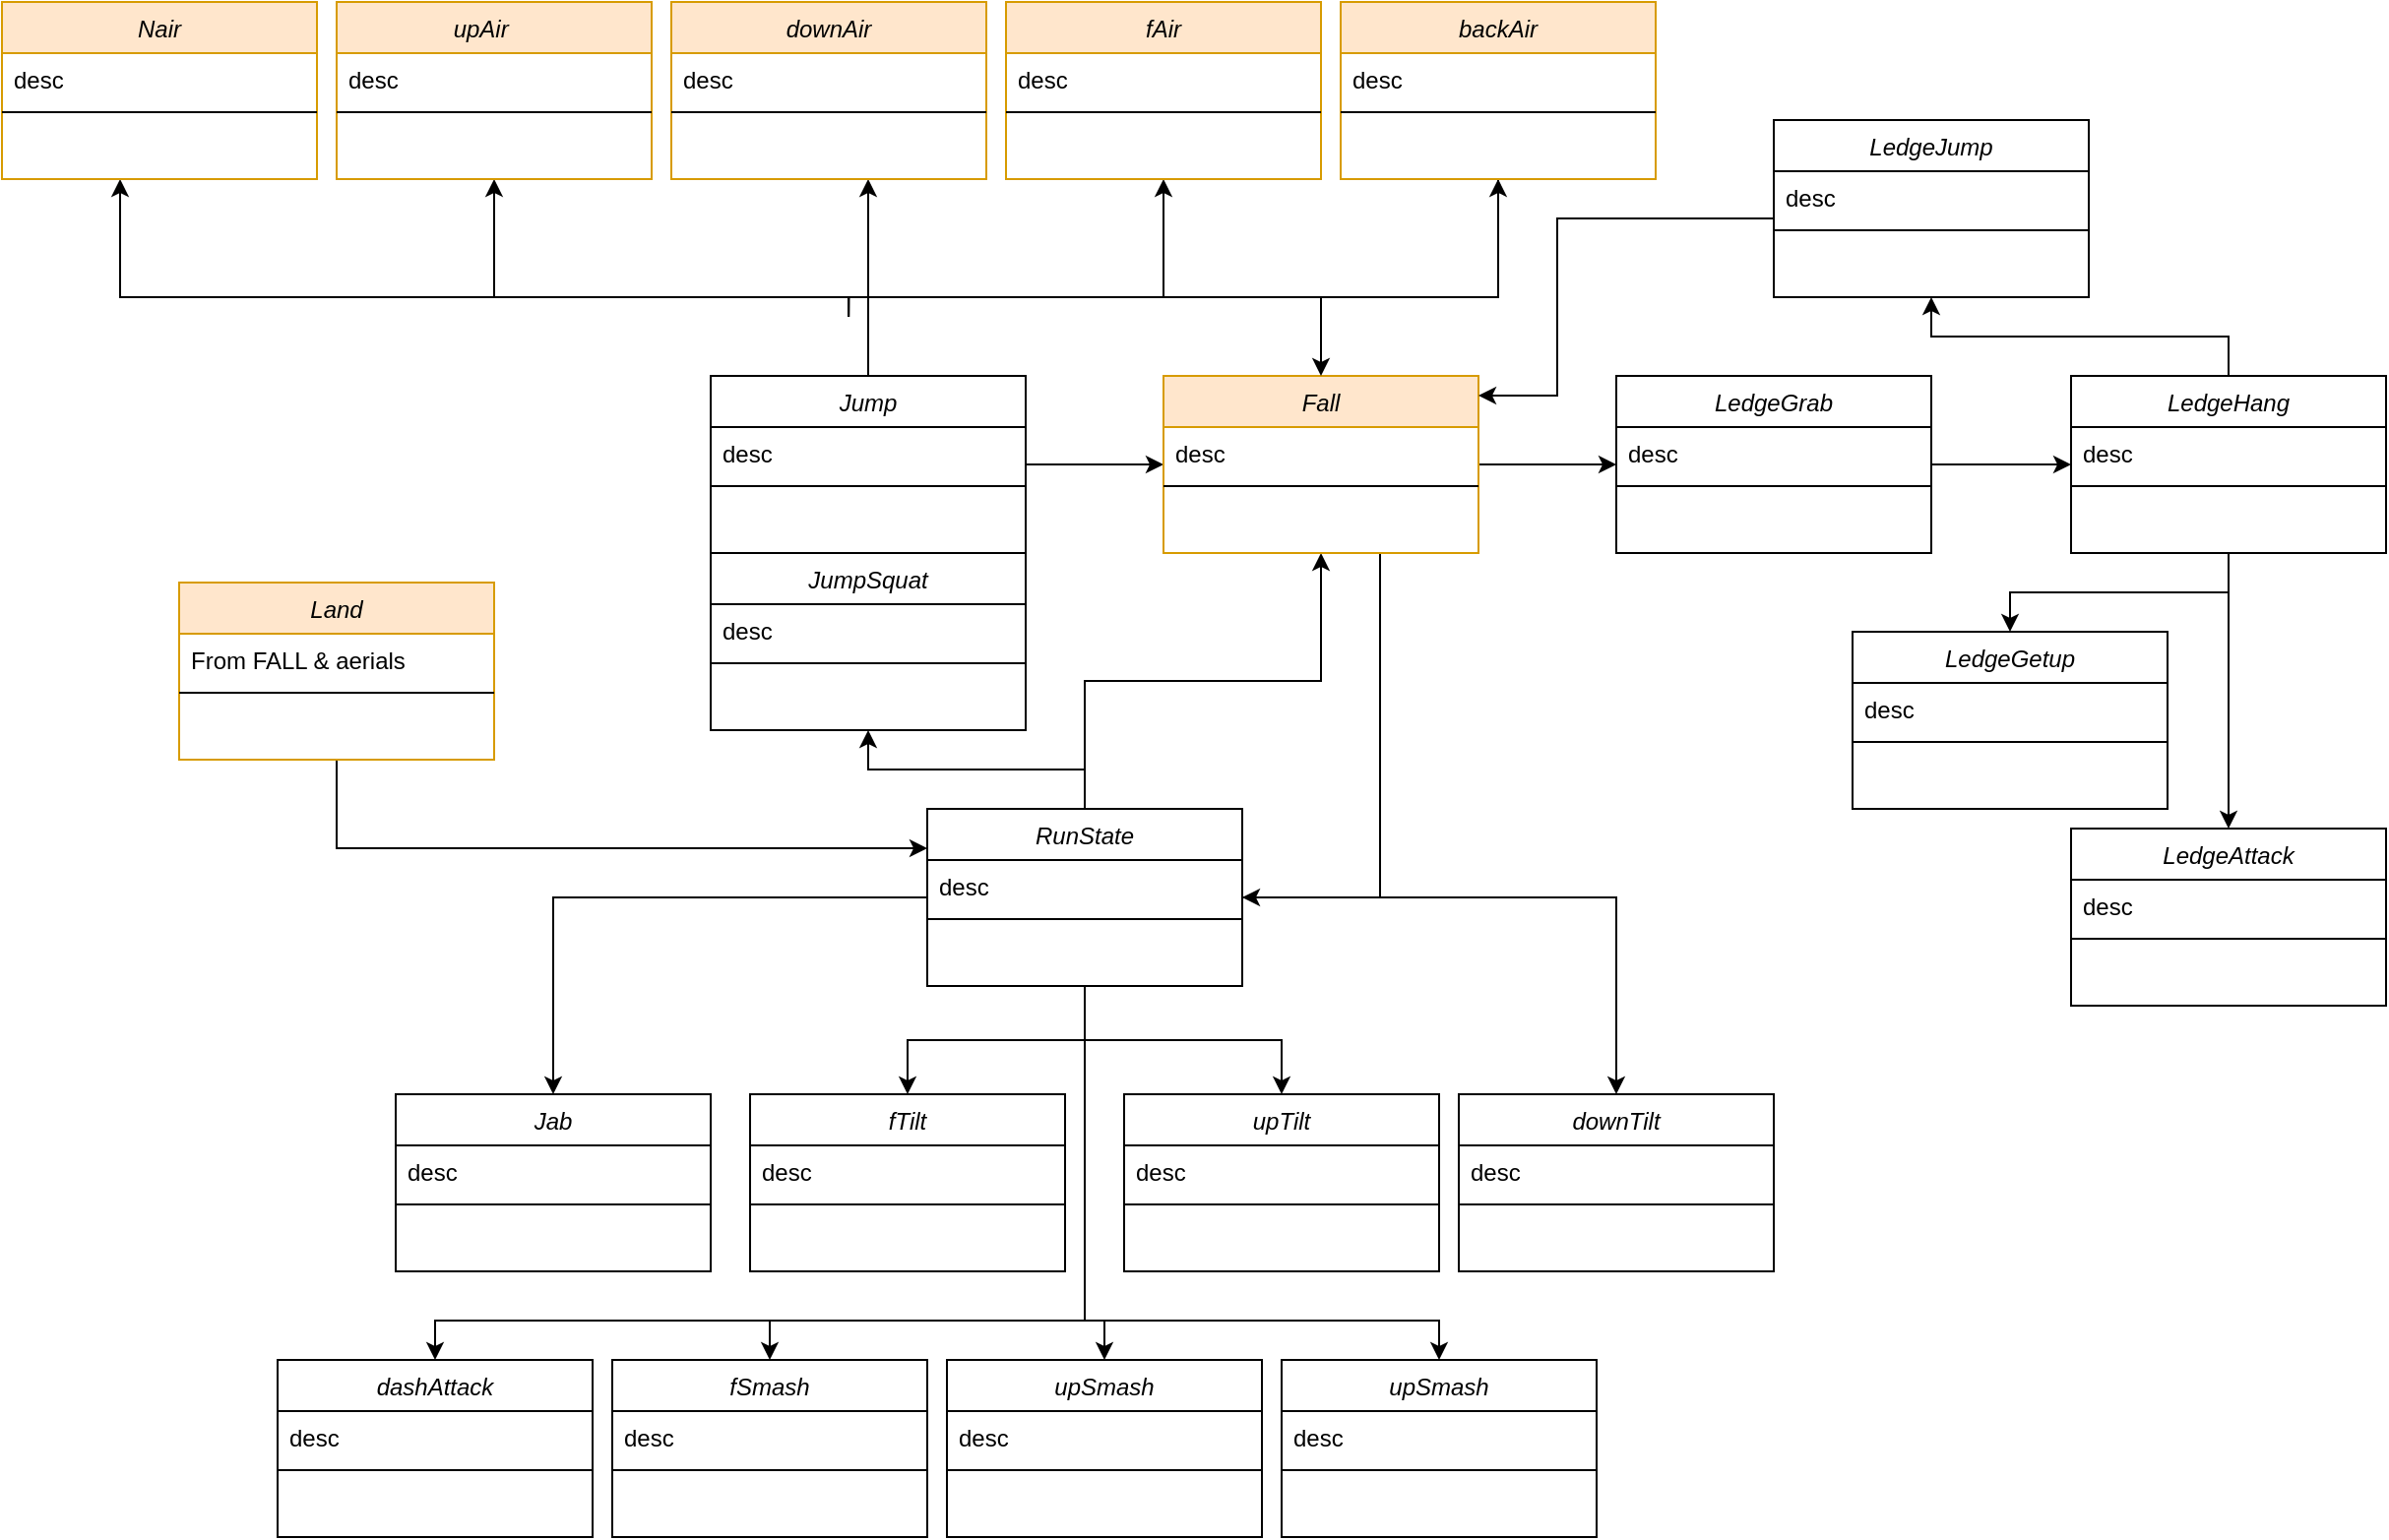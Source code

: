 <mxfile version="20.5.3" type="github"><diagram id="C5RBs43oDa-KdzZeNtuy" name="Page-1"><mxGraphModel dx="1344" dy="1504" grid="1" gridSize="10" guides="1" tooltips="1" connect="1" arrows="1" fold="1" page="1" pageScale="1" pageWidth="827" pageHeight="1169" math="0" shadow="0"><root><mxCell id="WIyWlLk6GJQsqaUBKTNV-0"/><mxCell id="WIyWlLk6GJQsqaUBKTNV-1" parent="WIyWlLk6GJQsqaUBKTNV-0"/><mxCell id="MvyR27XEEFRh4CW5bJ9f-8" style="edgeStyle=orthogonalEdgeStyle;rounded=0;orthogonalLoop=1;jettySize=auto;html=1;" edge="1" parent="WIyWlLk6GJQsqaUBKTNV-1" source="zkfFHV4jXpPFQw0GAbJ--0" target="MvyR27XEEFRh4CW5bJ9f-4"><mxGeometry relative="1" as="geometry"/></mxCell><mxCell id="MvyR27XEEFRh4CW5bJ9f-27" style="edgeStyle=orthogonalEdgeStyle;rounded=0;orthogonalLoop=1;jettySize=auto;html=1;" edge="1" parent="WIyWlLk6GJQsqaUBKTNV-1" source="zkfFHV4jXpPFQw0GAbJ--0" target="MvyR27XEEFRh4CW5bJ9f-24"><mxGeometry relative="1" as="geometry"/></mxCell><mxCell id="MvyR27XEEFRh4CW5bJ9f-31" style="edgeStyle=orthogonalEdgeStyle;rounded=0;orthogonalLoop=1;jettySize=auto;html=1;" edge="1" parent="WIyWlLk6GJQsqaUBKTNV-1" source="zkfFHV4jXpPFQw0GAbJ--0" target="MvyR27XEEFRh4CW5bJ9f-28"><mxGeometry relative="1" as="geometry"/></mxCell><mxCell id="MvyR27XEEFRh4CW5bJ9f-35" style="edgeStyle=orthogonalEdgeStyle;rounded=0;orthogonalLoop=1;jettySize=auto;html=1;" edge="1" parent="WIyWlLk6GJQsqaUBKTNV-1" source="zkfFHV4jXpPFQw0GAbJ--0" target="MvyR27XEEFRh4CW5bJ9f-32"><mxGeometry relative="1" as="geometry"/></mxCell><mxCell id="MvyR27XEEFRh4CW5bJ9f-39" style="edgeStyle=orthogonalEdgeStyle;rounded=0;orthogonalLoop=1;jettySize=auto;html=1;" edge="1" parent="WIyWlLk6GJQsqaUBKTNV-1" source="zkfFHV4jXpPFQw0GAbJ--0" target="MvyR27XEEFRh4CW5bJ9f-36"><mxGeometry relative="1" as="geometry"/></mxCell><mxCell id="MvyR27XEEFRh4CW5bJ9f-47" style="edgeStyle=orthogonalEdgeStyle;rounded=0;orthogonalLoop=1;jettySize=auto;html=1;" edge="1" parent="WIyWlLk6GJQsqaUBKTNV-1" source="zkfFHV4jXpPFQw0GAbJ--0" target="MvyR27XEEFRh4CW5bJ9f-44"><mxGeometry relative="1" as="geometry"><Array as="points"><mxPoint x="740" y="1030"/><mxPoint x="580" y="1030"/></Array></mxGeometry></mxCell><mxCell id="MvyR27XEEFRh4CW5bJ9f-52" style="edgeStyle=orthogonalEdgeStyle;rounded=0;orthogonalLoop=1;jettySize=auto;html=1;" edge="1" parent="WIyWlLk6GJQsqaUBKTNV-1" source="zkfFHV4jXpPFQw0GAbJ--0" target="MvyR27XEEFRh4CW5bJ9f-49"><mxGeometry relative="1" as="geometry"><Array as="points"><mxPoint x="740" y="1030"/><mxPoint x="750" y="1030"/></Array></mxGeometry></mxCell><mxCell id="MvyR27XEEFRh4CW5bJ9f-56" style="edgeStyle=orthogonalEdgeStyle;rounded=0;orthogonalLoop=1;jettySize=auto;html=1;" edge="1" parent="WIyWlLk6GJQsqaUBKTNV-1" source="zkfFHV4jXpPFQw0GAbJ--0" target="MvyR27XEEFRh4CW5bJ9f-53"><mxGeometry relative="1" as="geometry"><Array as="points"><mxPoint x="740" y="1030"/><mxPoint x="920" y="1030"/></Array></mxGeometry></mxCell><mxCell id="MvyR27XEEFRh4CW5bJ9f-60" style="edgeStyle=orthogonalEdgeStyle;rounded=0;orthogonalLoop=1;jettySize=auto;html=1;" edge="1" parent="WIyWlLk6GJQsqaUBKTNV-1" source="zkfFHV4jXpPFQw0GAbJ--0" target="MvyR27XEEFRh4CW5bJ9f-57"><mxGeometry relative="1" as="geometry"><Array as="points"><mxPoint x="740" y="1030"/><mxPoint x="410" y="1030"/></Array></mxGeometry></mxCell><mxCell id="MvyR27XEEFRh4CW5bJ9f-119" style="edgeStyle=orthogonalEdgeStyle;rounded=0;orthogonalLoop=1;jettySize=auto;html=1;" edge="1" parent="WIyWlLk6GJQsqaUBKTNV-1" source="zkfFHV4jXpPFQw0GAbJ--0" target="MvyR27XEEFRh4CW5bJ9f-116"><mxGeometry relative="1" as="geometry"/></mxCell><mxCell id="zkfFHV4jXpPFQw0GAbJ--0" value="RunState" style="swimlane;fontStyle=2;align=center;verticalAlign=top;childLayout=stackLayout;horizontal=1;startSize=26;horizontalStack=0;resizeParent=1;resizeLast=0;collapsible=1;marginBottom=0;rounded=0;shadow=0;strokeWidth=1;" parent="WIyWlLk6GJQsqaUBKTNV-1" vertex="1"><mxGeometry x="660" y="770" width="160" height="90" as="geometry"><mxRectangle x="230" y="140" width="160" height="26" as="alternateBounds"/></mxGeometry></mxCell><mxCell id="zkfFHV4jXpPFQw0GAbJ--1" value="desc" style="text;align=left;verticalAlign=top;spacingLeft=4;spacingRight=4;overflow=hidden;rotatable=0;points=[[0,0.5],[1,0.5]];portConstraint=eastwest;" parent="zkfFHV4jXpPFQw0GAbJ--0" vertex="1"><mxGeometry y="26" width="160" height="26" as="geometry"/></mxCell><mxCell id="zkfFHV4jXpPFQw0GAbJ--4" value="" style="line;html=1;strokeWidth=1;align=left;verticalAlign=middle;spacingTop=-1;spacingLeft=3;spacingRight=3;rotatable=0;labelPosition=right;points=[];portConstraint=eastwest;" parent="zkfFHV4jXpPFQw0GAbJ--0" vertex="1"><mxGeometry y="52" width="160" height="8" as="geometry"/></mxCell><mxCell id="MvyR27XEEFRh4CW5bJ9f-7" style="edgeStyle=orthogonalEdgeStyle;rounded=0;orthogonalLoop=1;jettySize=auto;html=1;" edge="1" parent="WIyWlLk6GJQsqaUBKTNV-1" source="MvyR27XEEFRh4CW5bJ9f-0" target="MvyR27XEEFRh4CW5bJ9f-4"><mxGeometry relative="1" as="geometry"/></mxCell><mxCell id="MvyR27XEEFRh4CW5bJ9f-98" style="edgeStyle=orthogonalEdgeStyle;rounded=0;orthogonalLoop=1;jettySize=auto;html=1;" edge="1" parent="WIyWlLk6GJQsqaUBKTNV-1" source="MvyR27XEEFRh4CW5bJ9f-0" target="MvyR27XEEFRh4CW5bJ9f-70"><mxGeometry relative="1" as="geometry"><Array as="points"><mxPoint x="630" y="380"/><mxPoint x="630" y="380"/></Array></mxGeometry></mxCell><mxCell id="MvyR27XEEFRh4CW5bJ9f-0" value="Jump" style="swimlane;fontStyle=2;align=center;verticalAlign=top;childLayout=stackLayout;horizontal=1;startSize=26;horizontalStack=0;resizeParent=1;resizeLast=0;collapsible=1;marginBottom=0;rounded=0;shadow=0;strokeWidth=1;" vertex="1" parent="WIyWlLk6GJQsqaUBKTNV-1"><mxGeometry x="550" y="550" width="160" height="90" as="geometry"><mxRectangle x="230" y="140" width="160" height="26" as="alternateBounds"/></mxGeometry></mxCell><mxCell id="MvyR27XEEFRh4CW5bJ9f-1" value="desc" style="text;align=left;verticalAlign=top;spacingLeft=4;spacingRight=4;overflow=hidden;rotatable=0;points=[[0,0.5],[1,0.5]];portConstraint=eastwest;" vertex="1" parent="MvyR27XEEFRh4CW5bJ9f-0"><mxGeometry y="26" width="160" height="26" as="geometry"/></mxCell><mxCell id="MvyR27XEEFRh4CW5bJ9f-2" value="" style="line;html=1;strokeWidth=1;align=left;verticalAlign=middle;spacingTop=-1;spacingLeft=3;spacingRight=3;rotatable=0;labelPosition=right;points=[];portConstraint=eastwest;" vertex="1" parent="MvyR27XEEFRh4CW5bJ9f-0"><mxGeometry y="52" width="160" height="8" as="geometry"/></mxCell><mxCell id="MvyR27XEEFRh4CW5bJ9f-15" style="edgeStyle=orthogonalEdgeStyle;rounded=0;orthogonalLoop=1;jettySize=auto;html=1;" edge="1" parent="WIyWlLk6GJQsqaUBKTNV-1" source="MvyR27XEEFRh4CW5bJ9f-4" target="zkfFHV4jXpPFQw0GAbJ--0"><mxGeometry relative="1" as="geometry"><Array as="points"><mxPoint x="890" y="815"/></Array></mxGeometry></mxCell><mxCell id="MvyR27XEEFRh4CW5bJ9f-23" style="edgeStyle=orthogonalEdgeStyle;rounded=0;orthogonalLoop=1;jettySize=auto;html=1;" edge="1" parent="WIyWlLk6GJQsqaUBKTNV-1" source="MvyR27XEEFRh4CW5bJ9f-4" target="MvyR27XEEFRh4CW5bJ9f-20"><mxGeometry relative="1" as="geometry"/></mxCell><mxCell id="MvyR27XEEFRh4CW5bJ9f-4" value="Fall&#10;" style="swimlane;fontStyle=2;align=center;verticalAlign=top;childLayout=stackLayout;horizontal=1;startSize=26;horizontalStack=0;resizeParent=1;resizeLast=0;collapsible=1;marginBottom=0;rounded=0;shadow=0;strokeWidth=1;fillColor=#ffe6cc;strokeColor=#d79b00;" vertex="1" parent="WIyWlLk6GJQsqaUBKTNV-1"><mxGeometry x="780" y="550" width="160" height="90" as="geometry"><mxRectangle x="230" y="140" width="160" height="26" as="alternateBounds"/></mxGeometry></mxCell><mxCell id="MvyR27XEEFRh4CW5bJ9f-5" value="desc" style="text;align=left;verticalAlign=top;spacingLeft=4;spacingRight=4;overflow=hidden;rotatable=0;points=[[0,0.5],[1,0.5]];portConstraint=eastwest;" vertex="1" parent="MvyR27XEEFRh4CW5bJ9f-4"><mxGeometry y="26" width="160" height="26" as="geometry"/></mxCell><mxCell id="MvyR27XEEFRh4CW5bJ9f-6" value="" style="line;html=1;strokeWidth=1;align=left;verticalAlign=middle;spacingTop=-1;spacingLeft=3;spacingRight=3;rotatable=0;labelPosition=right;points=[];portConstraint=eastwest;" vertex="1" parent="MvyR27XEEFRh4CW5bJ9f-4"><mxGeometry y="52" width="160" height="8" as="geometry"/></mxCell><mxCell id="MvyR27XEEFRh4CW5bJ9f-13" style="edgeStyle=orthogonalEdgeStyle;rounded=0;orthogonalLoop=1;jettySize=auto;html=1;exitX=0.5;exitY=1;exitDx=0;exitDy=0;" edge="1" parent="WIyWlLk6GJQsqaUBKTNV-1" source="MvyR27XEEFRh4CW5bJ9f-76" target="MvyR27XEEFRh4CW5bJ9f-4"><mxGeometry relative="1" as="geometry"><mxPoint x="860" y="380" as="sourcePoint"/><Array as="points"><mxPoint x="950" y="510"/><mxPoint x="860" y="510"/></Array></mxGeometry></mxCell><mxCell id="MvyR27XEEFRh4CW5bJ9f-64" style="edgeStyle=orthogonalEdgeStyle;rounded=0;orthogonalLoop=1;jettySize=auto;html=1;" edge="1" parent="WIyWlLk6GJQsqaUBKTNV-1" target="MvyR27XEEFRh4CW5bJ9f-61"><mxGeometry relative="1" as="geometry"><mxPoint x="620.059" y="520" as="sourcePoint"/><Array as="points"><mxPoint x="620" y="510"/><mxPoint x="250" y="510"/></Array></mxGeometry></mxCell><mxCell id="MvyR27XEEFRh4CW5bJ9f-69" style="edgeStyle=orthogonalEdgeStyle;rounded=0;orthogonalLoop=1;jettySize=auto;html=1;" edge="1" parent="WIyWlLk6GJQsqaUBKTNV-1" target="MvyR27XEEFRh4CW5bJ9f-66"><mxGeometry relative="1" as="geometry"><mxPoint x="620.059" y="520" as="sourcePoint"/><Array as="points"><mxPoint x="620" y="510"/><mxPoint x="440" y="510"/></Array></mxGeometry></mxCell><mxCell id="MvyR27XEEFRh4CW5bJ9f-80" style="edgeStyle=orthogonalEdgeStyle;rounded=0;orthogonalLoop=1;jettySize=auto;html=1;" edge="1" parent="WIyWlLk6GJQsqaUBKTNV-1" target="MvyR27XEEFRh4CW5bJ9f-73"><mxGeometry relative="1" as="geometry"><mxPoint x="620.059" y="520" as="sourcePoint"/><Array as="points"><mxPoint x="620" y="510"/><mxPoint x="780" y="510"/></Array></mxGeometry></mxCell><mxCell id="MvyR27XEEFRh4CW5bJ9f-82" style="edgeStyle=orthogonalEdgeStyle;rounded=0;orthogonalLoop=1;jettySize=auto;html=1;" edge="1" parent="WIyWlLk6GJQsqaUBKTNV-1" source="MvyR27XEEFRh4CW5bJ9f-0" target="MvyR27XEEFRh4CW5bJ9f-76"><mxGeometry relative="1" as="geometry"><mxPoint x="630.059" y="390" as="sourcePoint"/><Array as="points"><mxPoint x="630" y="510"/><mxPoint x="950" y="510"/></Array></mxGeometry></mxCell><mxCell id="MvyR27XEEFRh4CW5bJ9f-102" style="edgeStyle=orthogonalEdgeStyle;rounded=0;orthogonalLoop=1;jettySize=auto;html=1;" edge="1" parent="WIyWlLk6GJQsqaUBKTNV-1" source="MvyR27XEEFRh4CW5bJ9f-20" target="MvyR27XEEFRh4CW5bJ9f-99"><mxGeometry relative="1" as="geometry"/></mxCell><mxCell id="MvyR27XEEFRh4CW5bJ9f-20" value="LedgeGrab" style="swimlane;fontStyle=2;align=center;verticalAlign=top;childLayout=stackLayout;horizontal=1;startSize=26;horizontalStack=0;resizeParent=1;resizeLast=0;collapsible=1;marginBottom=0;rounded=0;shadow=0;strokeWidth=1;" vertex="1" parent="WIyWlLk6GJQsqaUBKTNV-1"><mxGeometry x="1010" y="550" width="160" height="90" as="geometry"><mxRectangle x="740" y="190" width="160" height="26" as="alternateBounds"/></mxGeometry></mxCell><mxCell id="MvyR27XEEFRh4CW5bJ9f-21" value="desc" style="text;align=left;verticalAlign=top;spacingLeft=4;spacingRight=4;overflow=hidden;rotatable=0;points=[[0,0.5],[1,0.5]];portConstraint=eastwest;" vertex="1" parent="MvyR27XEEFRh4CW5bJ9f-20"><mxGeometry y="26" width="160" height="26" as="geometry"/></mxCell><mxCell id="MvyR27XEEFRh4CW5bJ9f-22" value="" style="line;html=1;strokeWidth=1;align=left;verticalAlign=middle;spacingTop=-1;spacingLeft=3;spacingRight=3;rotatable=0;labelPosition=right;points=[];portConstraint=eastwest;" vertex="1" parent="MvyR27XEEFRh4CW5bJ9f-20"><mxGeometry y="52" width="160" height="8" as="geometry"/></mxCell><mxCell id="MvyR27XEEFRh4CW5bJ9f-24" value="Jab" style="swimlane;fontStyle=2;align=center;verticalAlign=top;childLayout=stackLayout;horizontal=1;startSize=26;horizontalStack=0;resizeParent=1;resizeLast=0;collapsible=1;marginBottom=0;rounded=0;shadow=0;strokeWidth=1;" vertex="1" parent="WIyWlLk6GJQsqaUBKTNV-1"><mxGeometry x="390" y="915" width="160" height="90" as="geometry"><mxRectangle x="230" y="140" width="160" height="26" as="alternateBounds"/></mxGeometry></mxCell><mxCell id="MvyR27XEEFRh4CW5bJ9f-25" value="desc" style="text;align=left;verticalAlign=top;spacingLeft=4;spacingRight=4;overflow=hidden;rotatable=0;points=[[0,0.5],[1,0.5]];portConstraint=eastwest;" vertex="1" parent="MvyR27XEEFRh4CW5bJ9f-24"><mxGeometry y="26" width="160" height="26" as="geometry"/></mxCell><mxCell id="MvyR27XEEFRh4CW5bJ9f-26" value="" style="line;html=1;strokeWidth=1;align=left;verticalAlign=middle;spacingTop=-1;spacingLeft=3;spacingRight=3;rotatable=0;labelPosition=right;points=[];portConstraint=eastwest;" vertex="1" parent="MvyR27XEEFRh4CW5bJ9f-24"><mxGeometry y="52" width="160" height="8" as="geometry"/></mxCell><mxCell id="MvyR27XEEFRh4CW5bJ9f-28" value="fTilt" style="swimlane;fontStyle=2;align=center;verticalAlign=top;childLayout=stackLayout;horizontal=1;startSize=26;horizontalStack=0;resizeParent=1;resizeLast=0;collapsible=1;marginBottom=0;rounded=0;shadow=0;strokeWidth=1;" vertex="1" parent="WIyWlLk6GJQsqaUBKTNV-1"><mxGeometry x="570" y="915" width="160" height="90" as="geometry"><mxRectangle x="230" y="140" width="160" height="26" as="alternateBounds"/></mxGeometry></mxCell><mxCell id="MvyR27XEEFRh4CW5bJ9f-29" value="desc" style="text;align=left;verticalAlign=top;spacingLeft=4;spacingRight=4;overflow=hidden;rotatable=0;points=[[0,0.5],[1,0.5]];portConstraint=eastwest;" vertex="1" parent="MvyR27XEEFRh4CW5bJ9f-28"><mxGeometry y="26" width="160" height="26" as="geometry"/></mxCell><mxCell id="MvyR27XEEFRh4CW5bJ9f-30" value="" style="line;html=1;strokeWidth=1;align=left;verticalAlign=middle;spacingTop=-1;spacingLeft=3;spacingRight=3;rotatable=0;labelPosition=right;points=[];portConstraint=eastwest;" vertex="1" parent="MvyR27XEEFRh4CW5bJ9f-28"><mxGeometry y="52" width="160" height="8" as="geometry"/></mxCell><mxCell id="MvyR27XEEFRh4CW5bJ9f-32" value="upTilt" style="swimlane;fontStyle=2;align=center;verticalAlign=top;childLayout=stackLayout;horizontal=1;startSize=26;horizontalStack=0;resizeParent=1;resizeLast=0;collapsible=1;marginBottom=0;rounded=0;shadow=0;strokeWidth=1;" vertex="1" parent="WIyWlLk6GJQsqaUBKTNV-1"><mxGeometry x="760" y="915" width="160" height="90" as="geometry"><mxRectangle x="230" y="140" width="160" height="26" as="alternateBounds"/></mxGeometry></mxCell><mxCell id="MvyR27XEEFRh4CW5bJ9f-33" value="desc" style="text;align=left;verticalAlign=top;spacingLeft=4;spacingRight=4;overflow=hidden;rotatable=0;points=[[0,0.5],[1,0.5]];portConstraint=eastwest;" vertex="1" parent="MvyR27XEEFRh4CW5bJ9f-32"><mxGeometry y="26" width="160" height="26" as="geometry"/></mxCell><mxCell id="MvyR27XEEFRh4CW5bJ9f-34" value="" style="line;html=1;strokeWidth=1;align=left;verticalAlign=middle;spacingTop=-1;spacingLeft=3;spacingRight=3;rotatable=0;labelPosition=right;points=[];portConstraint=eastwest;" vertex="1" parent="MvyR27XEEFRh4CW5bJ9f-32"><mxGeometry y="52" width="160" height="8" as="geometry"/></mxCell><mxCell id="MvyR27XEEFRh4CW5bJ9f-36" value="downTilt" style="swimlane;fontStyle=2;align=center;verticalAlign=top;childLayout=stackLayout;horizontal=1;startSize=26;horizontalStack=0;resizeParent=1;resizeLast=0;collapsible=1;marginBottom=0;rounded=0;shadow=0;strokeWidth=1;" vertex="1" parent="WIyWlLk6GJQsqaUBKTNV-1"><mxGeometry x="930" y="915" width="160" height="90" as="geometry"><mxRectangle x="230" y="140" width="160" height="26" as="alternateBounds"/></mxGeometry></mxCell><mxCell id="MvyR27XEEFRh4CW5bJ9f-37" value="desc" style="text;align=left;verticalAlign=top;spacingLeft=4;spacingRight=4;overflow=hidden;rotatable=0;points=[[0,0.5],[1,0.5]];portConstraint=eastwest;" vertex="1" parent="MvyR27XEEFRh4CW5bJ9f-36"><mxGeometry y="26" width="160" height="26" as="geometry"/></mxCell><mxCell id="MvyR27XEEFRh4CW5bJ9f-38" value="" style="line;html=1;strokeWidth=1;align=left;verticalAlign=middle;spacingTop=-1;spacingLeft=3;spacingRight=3;rotatable=0;labelPosition=right;points=[];portConstraint=eastwest;" vertex="1" parent="MvyR27XEEFRh4CW5bJ9f-36"><mxGeometry y="52" width="160" height="8" as="geometry"/></mxCell><mxCell id="MvyR27XEEFRh4CW5bJ9f-44" value="fSmash" style="swimlane;fontStyle=2;align=center;verticalAlign=top;childLayout=stackLayout;horizontal=1;startSize=26;horizontalStack=0;resizeParent=1;resizeLast=0;collapsible=1;marginBottom=0;rounded=0;shadow=0;strokeWidth=1;" vertex="1" parent="WIyWlLk6GJQsqaUBKTNV-1"><mxGeometry x="500" y="1050" width="160" height="90" as="geometry"><mxRectangle x="230" y="140" width="160" height="26" as="alternateBounds"/></mxGeometry></mxCell><mxCell id="MvyR27XEEFRh4CW5bJ9f-45" value="desc" style="text;align=left;verticalAlign=top;spacingLeft=4;spacingRight=4;overflow=hidden;rotatable=0;points=[[0,0.5],[1,0.5]];portConstraint=eastwest;" vertex="1" parent="MvyR27XEEFRh4CW5bJ9f-44"><mxGeometry y="26" width="160" height="26" as="geometry"/></mxCell><mxCell id="MvyR27XEEFRh4CW5bJ9f-46" value="" style="line;html=1;strokeWidth=1;align=left;verticalAlign=middle;spacingTop=-1;spacingLeft=3;spacingRight=3;rotatable=0;labelPosition=right;points=[];portConstraint=eastwest;" vertex="1" parent="MvyR27XEEFRh4CW5bJ9f-44"><mxGeometry y="52" width="160" height="8" as="geometry"/></mxCell><mxCell id="MvyR27XEEFRh4CW5bJ9f-49" value="upSmash" style="swimlane;fontStyle=2;align=center;verticalAlign=top;childLayout=stackLayout;horizontal=1;startSize=26;horizontalStack=0;resizeParent=1;resizeLast=0;collapsible=1;marginBottom=0;rounded=0;shadow=0;strokeWidth=1;" vertex="1" parent="WIyWlLk6GJQsqaUBKTNV-1"><mxGeometry x="670" y="1050" width="160" height="90" as="geometry"><mxRectangle x="230" y="140" width="160" height="26" as="alternateBounds"/></mxGeometry></mxCell><mxCell id="MvyR27XEEFRh4CW5bJ9f-50" value="desc" style="text;align=left;verticalAlign=top;spacingLeft=4;spacingRight=4;overflow=hidden;rotatable=0;points=[[0,0.5],[1,0.5]];portConstraint=eastwest;" vertex="1" parent="MvyR27XEEFRh4CW5bJ9f-49"><mxGeometry y="26" width="160" height="26" as="geometry"/></mxCell><mxCell id="MvyR27XEEFRh4CW5bJ9f-51" value="" style="line;html=1;strokeWidth=1;align=left;verticalAlign=middle;spacingTop=-1;spacingLeft=3;spacingRight=3;rotatable=0;labelPosition=right;points=[];portConstraint=eastwest;" vertex="1" parent="MvyR27XEEFRh4CW5bJ9f-49"><mxGeometry y="52" width="160" height="8" as="geometry"/></mxCell><mxCell id="MvyR27XEEFRh4CW5bJ9f-53" value="upSmash" style="swimlane;fontStyle=2;align=center;verticalAlign=top;childLayout=stackLayout;horizontal=1;startSize=26;horizontalStack=0;resizeParent=1;resizeLast=0;collapsible=1;marginBottom=0;rounded=0;shadow=0;strokeWidth=1;" vertex="1" parent="WIyWlLk6GJQsqaUBKTNV-1"><mxGeometry x="840" y="1050" width="160" height="90" as="geometry"><mxRectangle x="230" y="140" width="160" height="26" as="alternateBounds"/></mxGeometry></mxCell><mxCell id="MvyR27XEEFRh4CW5bJ9f-54" value="desc" style="text;align=left;verticalAlign=top;spacingLeft=4;spacingRight=4;overflow=hidden;rotatable=0;points=[[0,0.5],[1,0.5]];portConstraint=eastwest;" vertex="1" parent="MvyR27XEEFRh4CW5bJ9f-53"><mxGeometry y="26" width="160" height="26" as="geometry"/></mxCell><mxCell id="MvyR27XEEFRh4CW5bJ9f-55" value="" style="line;html=1;strokeWidth=1;align=left;verticalAlign=middle;spacingTop=-1;spacingLeft=3;spacingRight=3;rotatable=0;labelPosition=right;points=[];portConstraint=eastwest;" vertex="1" parent="MvyR27XEEFRh4CW5bJ9f-53"><mxGeometry y="52" width="160" height="8" as="geometry"/></mxCell><mxCell id="MvyR27XEEFRh4CW5bJ9f-57" value="dashAttack" style="swimlane;fontStyle=2;align=center;verticalAlign=top;childLayout=stackLayout;horizontal=1;startSize=26;horizontalStack=0;resizeParent=1;resizeLast=0;collapsible=1;marginBottom=0;rounded=0;shadow=0;strokeWidth=1;" vertex="1" parent="WIyWlLk6GJQsqaUBKTNV-1"><mxGeometry x="330" y="1050" width="160" height="90" as="geometry"><mxRectangle x="230" y="140" width="160" height="26" as="alternateBounds"/></mxGeometry></mxCell><mxCell id="MvyR27XEEFRh4CW5bJ9f-58" value="desc" style="text;align=left;verticalAlign=top;spacingLeft=4;spacingRight=4;overflow=hidden;rotatable=0;points=[[0,0.5],[1,0.5]];portConstraint=eastwest;" vertex="1" parent="MvyR27XEEFRh4CW5bJ9f-57"><mxGeometry y="26" width="160" height="26" as="geometry"/></mxCell><mxCell id="MvyR27XEEFRh4CW5bJ9f-59" value="" style="line;html=1;strokeWidth=1;align=left;verticalAlign=middle;spacingTop=-1;spacingLeft=3;spacingRight=3;rotatable=0;labelPosition=right;points=[];portConstraint=eastwest;" vertex="1" parent="MvyR27XEEFRh4CW5bJ9f-57"><mxGeometry y="52" width="160" height="8" as="geometry"/></mxCell><mxCell id="MvyR27XEEFRh4CW5bJ9f-61" value="Nair" style="swimlane;fontStyle=2;align=center;verticalAlign=top;childLayout=stackLayout;horizontal=1;startSize=26;horizontalStack=0;resizeParent=1;resizeLast=0;collapsible=1;marginBottom=0;rounded=0;shadow=0;strokeWidth=1;fillColor=#ffe6cc;strokeColor=#d79b00;" vertex="1" parent="WIyWlLk6GJQsqaUBKTNV-1"><mxGeometry x="190" y="360" width="160" height="90" as="geometry"><mxRectangle x="334" y="20" width="160" height="26" as="alternateBounds"/></mxGeometry></mxCell><mxCell id="MvyR27XEEFRh4CW5bJ9f-62" value="desc" style="text;align=left;verticalAlign=top;spacingLeft=4;spacingRight=4;overflow=hidden;rotatable=0;points=[[0,0.5],[1,0.5]];portConstraint=eastwest;" vertex="1" parent="MvyR27XEEFRh4CW5bJ9f-61"><mxGeometry y="26" width="160" height="26" as="geometry"/></mxCell><mxCell id="MvyR27XEEFRh4CW5bJ9f-63" value="" style="line;html=1;strokeWidth=1;align=left;verticalAlign=middle;spacingTop=-1;spacingLeft=3;spacingRight=3;rotatable=0;labelPosition=right;points=[];portConstraint=eastwest;" vertex="1" parent="MvyR27XEEFRh4CW5bJ9f-61"><mxGeometry y="52" width="160" height="8" as="geometry"/></mxCell><mxCell id="MvyR27XEEFRh4CW5bJ9f-66" value="upAir    " style="swimlane;fontStyle=2;align=center;verticalAlign=top;childLayout=stackLayout;horizontal=1;startSize=26;horizontalStack=0;resizeParent=1;resizeLast=0;collapsible=1;marginBottom=0;rounded=0;shadow=0;strokeWidth=1;fillColor=#ffe6cc;strokeColor=#d79b00;" vertex="1" parent="WIyWlLk6GJQsqaUBKTNV-1"><mxGeometry x="360" y="360" width="160" height="90" as="geometry"><mxRectangle x="334" y="20" width="160" height="26" as="alternateBounds"/></mxGeometry></mxCell><mxCell id="MvyR27XEEFRh4CW5bJ9f-67" value="desc" style="text;align=left;verticalAlign=top;spacingLeft=4;spacingRight=4;overflow=hidden;rotatable=0;points=[[0,0.5],[1,0.5]];portConstraint=eastwest;" vertex="1" parent="MvyR27XEEFRh4CW5bJ9f-66"><mxGeometry y="26" width="160" height="26" as="geometry"/></mxCell><mxCell id="MvyR27XEEFRh4CW5bJ9f-68" value="" style="line;html=1;strokeWidth=1;align=left;verticalAlign=middle;spacingTop=-1;spacingLeft=3;spacingRight=3;rotatable=0;labelPosition=right;points=[];portConstraint=eastwest;" vertex="1" parent="MvyR27XEEFRh4CW5bJ9f-66"><mxGeometry y="52" width="160" height="8" as="geometry"/></mxCell><mxCell id="MvyR27XEEFRh4CW5bJ9f-70" value="downAir" style="swimlane;fontStyle=2;align=center;verticalAlign=top;childLayout=stackLayout;horizontal=1;startSize=26;horizontalStack=0;resizeParent=1;resizeLast=0;collapsible=1;marginBottom=0;rounded=0;shadow=0;strokeWidth=1;fillColor=#ffe6cc;strokeColor=#d79b00;" vertex="1" parent="WIyWlLk6GJQsqaUBKTNV-1"><mxGeometry x="530" y="360" width="160" height="90" as="geometry"><mxRectangle x="334" y="20" width="160" height="26" as="alternateBounds"/></mxGeometry></mxCell><mxCell id="MvyR27XEEFRh4CW5bJ9f-71" value="desc" style="text;align=left;verticalAlign=top;spacingLeft=4;spacingRight=4;overflow=hidden;rotatable=0;points=[[0,0.5],[1,0.5]];portConstraint=eastwest;" vertex="1" parent="MvyR27XEEFRh4CW5bJ9f-70"><mxGeometry y="26" width="160" height="26" as="geometry"/></mxCell><mxCell id="MvyR27XEEFRh4CW5bJ9f-72" value="" style="line;html=1;strokeWidth=1;align=left;verticalAlign=middle;spacingTop=-1;spacingLeft=3;spacingRight=3;rotatable=0;labelPosition=right;points=[];portConstraint=eastwest;" vertex="1" parent="MvyR27XEEFRh4CW5bJ9f-70"><mxGeometry y="52" width="160" height="8" as="geometry"/></mxCell><mxCell id="MvyR27XEEFRh4CW5bJ9f-73" value="fAir" style="swimlane;fontStyle=2;align=center;verticalAlign=top;childLayout=stackLayout;horizontal=1;startSize=26;horizontalStack=0;resizeParent=1;resizeLast=0;collapsible=1;marginBottom=0;rounded=0;shadow=0;strokeWidth=1;fillColor=#ffe6cc;strokeColor=#d79b00;" vertex="1" parent="WIyWlLk6GJQsqaUBKTNV-1"><mxGeometry x="700" y="360" width="160" height="90" as="geometry"><mxRectangle x="334" y="20" width="160" height="26" as="alternateBounds"/></mxGeometry></mxCell><mxCell id="MvyR27XEEFRh4CW5bJ9f-74" value="desc" style="text;align=left;verticalAlign=top;spacingLeft=4;spacingRight=4;overflow=hidden;rotatable=0;points=[[0,0.5],[1,0.5]];portConstraint=eastwest;" vertex="1" parent="MvyR27XEEFRh4CW5bJ9f-73"><mxGeometry y="26" width="160" height="26" as="geometry"/></mxCell><mxCell id="MvyR27XEEFRh4CW5bJ9f-75" value="" style="line;html=1;strokeWidth=1;align=left;verticalAlign=middle;spacingTop=-1;spacingLeft=3;spacingRight=3;rotatable=0;labelPosition=right;points=[];portConstraint=eastwest;" vertex="1" parent="MvyR27XEEFRh4CW5bJ9f-73"><mxGeometry y="52" width="160" height="8" as="geometry"/></mxCell><mxCell id="MvyR27XEEFRh4CW5bJ9f-76" value="backAir&#10;" style="swimlane;fontStyle=2;align=center;verticalAlign=top;childLayout=stackLayout;horizontal=1;startSize=26;horizontalStack=0;resizeParent=1;resizeLast=0;collapsible=1;marginBottom=0;rounded=0;shadow=0;strokeWidth=1;fillColor=#ffe6cc;strokeColor=#d79b00;" vertex="1" parent="WIyWlLk6GJQsqaUBKTNV-1"><mxGeometry x="870" y="360" width="160" height="90" as="geometry"><mxRectangle x="334" y="20" width="160" height="26" as="alternateBounds"/></mxGeometry></mxCell><mxCell id="MvyR27XEEFRh4CW5bJ9f-77" value="desc" style="text;align=left;verticalAlign=top;spacingLeft=4;spacingRight=4;overflow=hidden;rotatable=0;points=[[0,0.5],[1,0.5]];portConstraint=eastwest;" vertex="1" parent="MvyR27XEEFRh4CW5bJ9f-76"><mxGeometry y="26" width="160" height="26" as="geometry"/></mxCell><mxCell id="MvyR27XEEFRh4CW5bJ9f-78" value="" style="line;html=1;strokeWidth=1;align=left;verticalAlign=middle;spacingTop=-1;spacingLeft=3;spacingRight=3;rotatable=0;labelPosition=right;points=[];portConstraint=eastwest;" vertex="1" parent="MvyR27XEEFRh4CW5bJ9f-76"><mxGeometry y="52" width="160" height="8" as="geometry"/></mxCell><mxCell id="MvyR27XEEFRh4CW5bJ9f-97" style="edgeStyle=orthogonalEdgeStyle;rounded=0;orthogonalLoop=1;jettySize=auto;html=1;" edge="1" parent="WIyWlLk6GJQsqaUBKTNV-1" source="MvyR27XEEFRh4CW5bJ9f-88" target="zkfFHV4jXpPFQw0GAbJ--0"><mxGeometry relative="1" as="geometry"><Array as="points"><mxPoint x="360" y="790"/></Array></mxGeometry></mxCell><mxCell id="MvyR27XEEFRh4CW5bJ9f-88" value="Land" style="swimlane;fontStyle=2;align=center;verticalAlign=top;childLayout=stackLayout;horizontal=1;startSize=26;horizontalStack=0;resizeParent=1;resizeLast=0;collapsible=1;marginBottom=0;rounded=0;shadow=0;strokeWidth=1;fillColor=#ffe6cc;strokeColor=#d79b00;" vertex="1" parent="WIyWlLk6GJQsqaUBKTNV-1"><mxGeometry x="280" y="655" width="160" height="90" as="geometry"><mxRectangle x="230" y="140" width="160" height="26" as="alternateBounds"/></mxGeometry></mxCell><mxCell id="MvyR27XEEFRh4CW5bJ9f-89" value="From FALL &amp; aerials" style="text;align=left;verticalAlign=top;spacingLeft=4;spacingRight=4;overflow=hidden;rotatable=0;points=[[0,0.5],[1,0.5]];portConstraint=eastwest;" vertex="1" parent="MvyR27XEEFRh4CW5bJ9f-88"><mxGeometry y="26" width="160" height="26" as="geometry"/></mxCell><mxCell id="MvyR27XEEFRh4CW5bJ9f-90" value="" style="line;html=1;strokeWidth=1;align=left;verticalAlign=middle;spacingTop=-1;spacingLeft=3;spacingRight=3;rotatable=0;labelPosition=right;points=[];portConstraint=eastwest;" vertex="1" parent="MvyR27XEEFRh4CW5bJ9f-88"><mxGeometry y="52" width="160" height="8" as="geometry"/></mxCell><mxCell id="MvyR27XEEFRh4CW5bJ9f-106" style="edgeStyle=orthogonalEdgeStyle;rounded=0;orthogonalLoop=1;jettySize=auto;html=1;" edge="1" parent="WIyWlLk6GJQsqaUBKTNV-1" source="MvyR27XEEFRh4CW5bJ9f-99" target="MvyR27XEEFRh4CW5bJ9f-103"><mxGeometry relative="1" as="geometry"/></mxCell><mxCell id="MvyR27XEEFRh4CW5bJ9f-110" style="edgeStyle=orthogonalEdgeStyle;rounded=0;orthogonalLoop=1;jettySize=auto;html=1;" edge="1" parent="WIyWlLk6GJQsqaUBKTNV-1" source="MvyR27XEEFRh4CW5bJ9f-99" target="MvyR27XEEFRh4CW5bJ9f-107"><mxGeometry relative="1" as="geometry"/></mxCell><mxCell id="MvyR27XEEFRh4CW5bJ9f-114" style="edgeStyle=orthogonalEdgeStyle;rounded=0;orthogonalLoop=1;jettySize=auto;html=1;" edge="1" parent="WIyWlLk6GJQsqaUBKTNV-1" source="MvyR27XEEFRh4CW5bJ9f-99" target="MvyR27XEEFRh4CW5bJ9f-111"><mxGeometry relative="1" as="geometry"/></mxCell><mxCell id="MvyR27XEEFRh4CW5bJ9f-99" value="LedgeHang" style="swimlane;fontStyle=2;align=center;verticalAlign=top;childLayout=stackLayout;horizontal=1;startSize=26;horizontalStack=0;resizeParent=1;resizeLast=0;collapsible=1;marginBottom=0;rounded=0;shadow=0;strokeWidth=1;" vertex="1" parent="WIyWlLk6GJQsqaUBKTNV-1"><mxGeometry x="1241" y="550" width="160" height="90" as="geometry"><mxRectangle x="740" y="190" width="160" height="26" as="alternateBounds"/></mxGeometry></mxCell><mxCell id="MvyR27XEEFRh4CW5bJ9f-100" value="desc" style="text;align=left;verticalAlign=top;spacingLeft=4;spacingRight=4;overflow=hidden;rotatable=0;points=[[0,0.5],[1,0.5]];portConstraint=eastwest;" vertex="1" parent="MvyR27XEEFRh4CW5bJ9f-99"><mxGeometry y="26" width="160" height="26" as="geometry"/></mxCell><mxCell id="MvyR27XEEFRh4CW5bJ9f-101" value="" style="line;html=1;strokeWidth=1;align=left;verticalAlign=middle;spacingTop=-1;spacingLeft=3;spacingRight=3;rotatable=0;labelPosition=right;points=[];portConstraint=eastwest;" vertex="1" parent="MvyR27XEEFRh4CW5bJ9f-99"><mxGeometry y="52" width="160" height="8" as="geometry"/></mxCell><mxCell id="MvyR27XEEFRh4CW5bJ9f-103" value="LedgeGetup" style="swimlane;fontStyle=2;align=center;verticalAlign=top;childLayout=stackLayout;horizontal=1;startSize=26;horizontalStack=0;resizeParent=1;resizeLast=0;collapsible=1;marginBottom=0;rounded=0;shadow=0;strokeWidth=1;" vertex="1" parent="WIyWlLk6GJQsqaUBKTNV-1"><mxGeometry x="1130" y="680" width="160" height="90" as="geometry"><mxRectangle x="740" y="190" width="160" height="26" as="alternateBounds"/></mxGeometry></mxCell><mxCell id="MvyR27XEEFRh4CW5bJ9f-104" value="desc" style="text;align=left;verticalAlign=top;spacingLeft=4;spacingRight=4;overflow=hidden;rotatable=0;points=[[0,0.5],[1,0.5]];portConstraint=eastwest;" vertex="1" parent="MvyR27XEEFRh4CW5bJ9f-103"><mxGeometry y="26" width="160" height="26" as="geometry"/></mxCell><mxCell id="MvyR27XEEFRh4CW5bJ9f-105" value="" style="line;html=1;strokeWidth=1;align=left;verticalAlign=middle;spacingTop=-1;spacingLeft=3;spacingRight=3;rotatable=0;labelPosition=right;points=[];portConstraint=eastwest;" vertex="1" parent="MvyR27XEEFRh4CW5bJ9f-103"><mxGeometry y="52" width="160" height="8" as="geometry"/></mxCell><mxCell id="MvyR27XEEFRh4CW5bJ9f-107" value="LedgeAttack&#10;" style="swimlane;fontStyle=2;align=center;verticalAlign=top;childLayout=stackLayout;horizontal=1;startSize=26;horizontalStack=0;resizeParent=1;resizeLast=0;collapsible=1;marginBottom=0;rounded=0;shadow=0;strokeWidth=1;" vertex="1" parent="WIyWlLk6GJQsqaUBKTNV-1"><mxGeometry x="1241" y="780" width="160" height="90" as="geometry"><mxRectangle x="740" y="190" width="160" height="26" as="alternateBounds"/></mxGeometry></mxCell><mxCell id="MvyR27XEEFRh4CW5bJ9f-108" value="desc" style="text;align=left;verticalAlign=top;spacingLeft=4;spacingRight=4;overflow=hidden;rotatable=0;points=[[0,0.5],[1,0.5]];portConstraint=eastwest;" vertex="1" parent="MvyR27XEEFRh4CW5bJ9f-107"><mxGeometry y="26" width="160" height="26" as="geometry"/></mxCell><mxCell id="MvyR27XEEFRh4CW5bJ9f-109" value="" style="line;html=1;strokeWidth=1;align=left;verticalAlign=middle;spacingTop=-1;spacingLeft=3;spacingRight=3;rotatable=0;labelPosition=right;points=[];portConstraint=eastwest;" vertex="1" parent="MvyR27XEEFRh4CW5bJ9f-107"><mxGeometry y="52" width="160" height="8" as="geometry"/></mxCell><mxCell id="MvyR27XEEFRh4CW5bJ9f-115" style="edgeStyle=orthogonalEdgeStyle;rounded=0;orthogonalLoop=1;jettySize=auto;html=1;" edge="1" parent="WIyWlLk6GJQsqaUBKTNV-1" source="MvyR27XEEFRh4CW5bJ9f-111" target="MvyR27XEEFRh4CW5bJ9f-4"><mxGeometry relative="1" as="geometry"><Array as="points"><mxPoint x="980" y="470"/><mxPoint x="980" y="560"/></Array></mxGeometry></mxCell><mxCell id="MvyR27XEEFRh4CW5bJ9f-111" value="LedgeJump" style="swimlane;fontStyle=2;align=center;verticalAlign=top;childLayout=stackLayout;horizontal=1;startSize=26;horizontalStack=0;resizeParent=1;resizeLast=0;collapsible=1;marginBottom=0;rounded=0;shadow=0;strokeWidth=1;" vertex="1" parent="WIyWlLk6GJQsqaUBKTNV-1"><mxGeometry x="1090" y="420" width="160" height="90" as="geometry"><mxRectangle x="740" y="190" width="160" height="26" as="alternateBounds"/></mxGeometry></mxCell><mxCell id="MvyR27XEEFRh4CW5bJ9f-112" value="desc" style="text;align=left;verticalAlign=top;spacingLeft=4;spacingRight=4;overflow=hidden;rotatable=0;points=[[0,0.5],[1,0.5]];portConstraint=eastwest;" vertex="1" parent="MvyR27XEEFRh4CW5bJ9f-111"><mxGeometry y="26" width="160" height="26" as="geometry"/></mxCell><mxCell id="MvyR27XEEFRh4CW5bJ9f-113" value="" style="line;html=1;strokeWidth=1;align=left;verticalAlign=middle;spacingTop=-1;spacingLeft=3;spacingRight=3;rotatable=0;labelPosition=right;points=[];portConstraint=eastwest;" vertex="1" parent="MvyR27XEEFRh4CW5bJ9f-111"><mxGeometry y="52" width="160" height="8" as="geometry"/></mxCell><mxCell id="MvyR27XEEFRh4CW5bJ9f-116" value="JumpSquat" style="swimlane;fontStyle=2;align=center;verticalAlign=top;childLayout=stackLayout;horizontal=1;startSize=26;horizontalStack=0;resizeParent=1;resizeLast=0;collapsible=1;marginBottom=0;rounded=0;shadow=0;strokeWidth=1;" vertex="1" parent="WIyWlLk6GJQsqaUBKTNV-1"><mxGeometry x="550" y="640" width="160" height="90" as="geometry"><mxRectangle x="230" y="140" width="160" height="26" as="alternateBounds"/></mxGeometry></mxCell><mxCell id="MvyR27XEEFRh4CW5bJ9f-117" value="desc" style="text;align=left;verticalAlign=top;spacingLeft=4;spacingRight=4;overflow=hidden;rotatable=0;points=[[0,0.5],[1,0.5]];portConstraint=eastwest;" vertex="1" parent="MvyR27XEEFRh4CW5bJ9f-116"><mxGeometry y="26" width="160" height="26" as="geometry"/></mxCell><mxCell id="MvyR27XEEFRh4CW5bJ9f-118" value="" style="line;html=1;strokeWidth=1;align=left;verticalAlign=middle;spacingTop=-1;spacingLeft=3;spacingRight=3;rotatable=0;labelPosition=right;points=[];portConstraint=eastwest;" vertex="1" parent="MvyR27XEEFRh4CW5bJ9f-116"><mxGeometry y="52" width="160" height="8" as="geometry"/></mxCell></root></mxGraphModel></diagram></mxfile>
